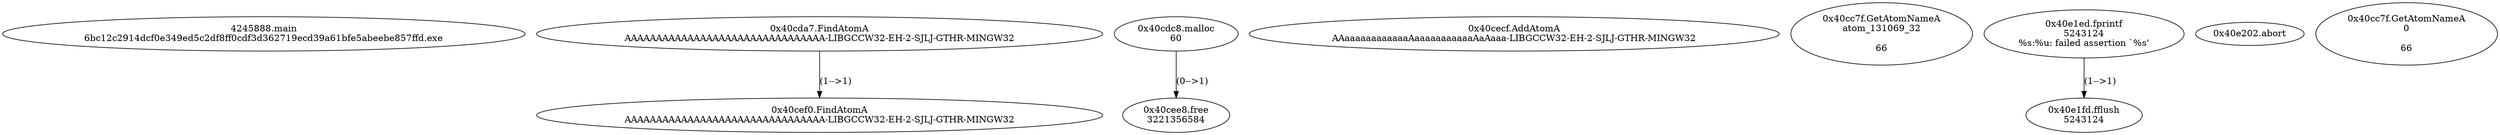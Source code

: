 // Global SCDG with merge call
digraph {
	0 [label="4245888.main
6bc12c2914dcf0e349ed5c2df8ff0cdf3d362719ecd39a61bfe5abeebe857ffd.exe"]
	1 [label="0x40cda7.FindAtomA
AAAAAAAAAAAAAAAAAAAAAAAAAAAAAAAA-LIBGCCW32-EH-2-SJLJ-GTHR-MINGW32"]
	2 [label="0x40cdc8.malloc
60"]
	3 [label="0x40cecf.AddAtomA
AAaaaaaaaaaaaaAaaaaaaaaaaaAaAaaa-LIBGCCW32-EH-2-SJLJ-GTHR-MINGW32"]
	4 [label="0x40cc7f.GetAtomNameA
atom_131069_32

66"]
	5 [label="0x40e1ed.fprintf
5243124
%s:%u: failed assertion `%s'
"]
	6 [label="0x40e1fd.fflush
5243124"]
	5 -> 6 [label="(1-->1)"]
	7 [label="0x40e202.abort
"]
	8 [label="0x40cee8.free
3221356584"]
	2 -> 8 [label="(0-->1)"]
	9 [label="0x40cef0.FindAtomA
AAAAAAAAAAAAAAAAAAAAAAAAAAAAAAAA-LIBGCCW32-EH-2-SJLJ-GTHR-MINGW32"]
	1 -> 9 [label="(1-->1)"]
	10 [label="0x40cc7f.GetAtomNameA
0

66"]
}
